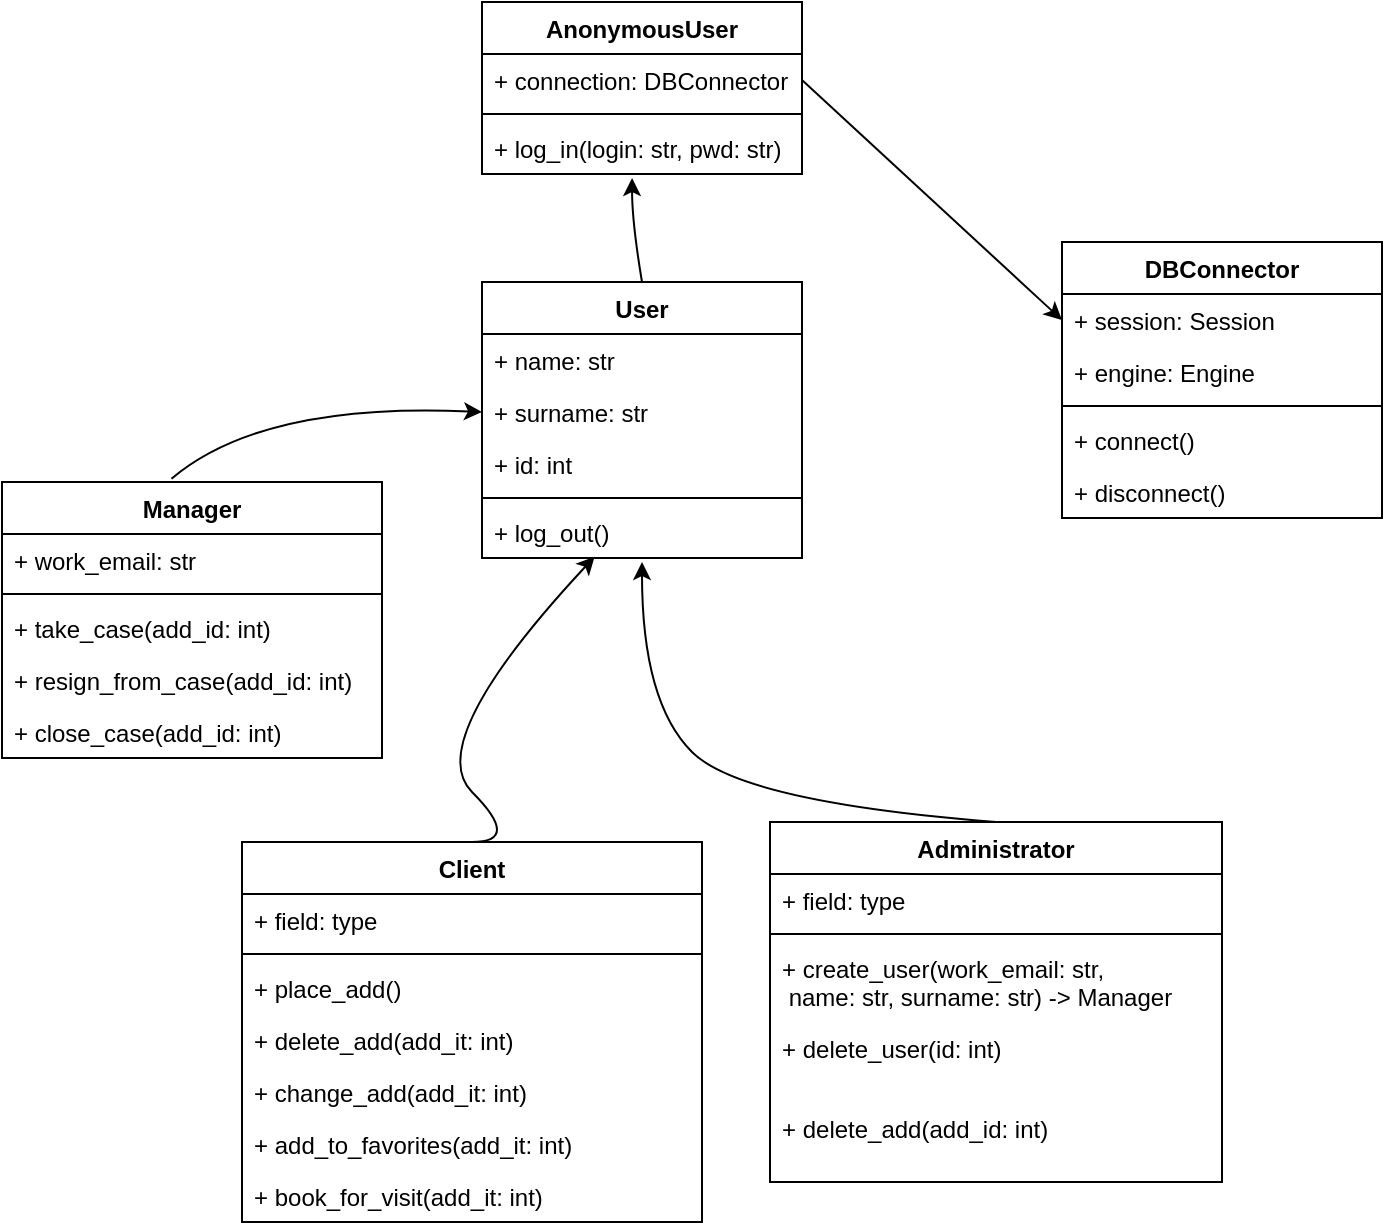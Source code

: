 <mxfile version="14.7.8" type="github">
  <diagram id="C5RBs43oDa-KdzZeNtuy" name="Page-1">
    <mxGraphModel dx="1110" dy="688" grid="1" gridSize="10" guides="1" tooltips="1" connect="1" arrows="1" fold="1" page="1" pageScale="1" pageWidth="827" pageHeight="1169" math="0" shadow="0">
      <root>
        <mxCell id="WIyWlLk6GJQsqaUBKTNV-0" />
        <mxCell id="WIyWlLk6GJQsqaUBKTNV-1" parent="WIyWlLk6GJQsqaUBKTNV-0" />
        <mxCell id="YF5Z4Ze-MQMjYTelGygX-5" value="User" style="swimlane;fontStyle=1;align=center;verticalAlign=top;childLayout=stackLayout;horizontal=1;startSize=26;horizontalStack=0;resizeParent=1;resizeParentMax=0;resizeLast=0;collapsible=1;marginBottom=0;" vertex="1" parent="WIyWlLk6GJQsqaUBKTNV-1">
          <mxGeometry x="270" y="170" width="160" height="138" as="geometry">
            <mxRectangle x="270" y="170" width="60" height="26" as="alternateBounds" />
          </mxGeometry>
        </mxCell>
        <mxCell id="YF5Z4Ze-MQMjYTelGygX-6" value="+ name: str&#xa;" style="text;strokeColor=none;fillColor=none;align=left;verticalAlign=top;spacingLeft=4;spacingRight=4;overflow=hidden;rotatable=0;points=[[0,0.5],[1,0.5]];portConstraint=eastwest;" vertex="1" parent="YF5Z4Ze-MQMjYTelGygX-5">
          <mxGeometry y="26" width="160" height="26" as="geometry" />
        </mxCell>
        <mxCell id="YF5Z4Ze-MQMjYTelGygX-9" value="+ surname: str&#xa;" style="text;strokeColor=none;fillColor=none;align=left;verticalAlign=top;spacingLeft=4;spacingRight=4;overflow=hidden;rotatable=0;points=[[0,0.5],[1,0.5]];portConstraint=eastwest;" vertex="1" parent="YF5Z4Ze-MQMjYTelGygX-5">
          <mxGeometry y="52" width="160" height="26" as="geometry" />
        </mxCell>
        <mxCell id="YF5Z4Ze-MQMjYTelGygX-10" value="+ id: int&#xa;" style="text;strokeColor=none;fillColor=none;align=left;verticalAlign=top;spacingLeft=4;spacingRight=4;overflow=hidden;rotatable=0;points=[[0,0.5],[1,0.5]];portConstraint=eastwest;fontStyle=0" vertex="1" parent="YF5Z4Ze-MQMjYTelGygX-5">
          <mxGeometry y="78" width="160" height="26" as="geometry" />
        </mxCell>
        <mxCell id="YF5Z4Ze-MQMjYTelGygX-7" value="" style="line;strokeWidth=1;fillColor=none;align=left;verticalAlign=middle;spacingTop=-1;spacingLeft=3;spacingRight=3;rotatable=0;labelPosition=right;points=[];portConstraint=eastwest;" vertex="1" parent="YF5Z4Ze-MQMjYTelGygX-5">
          <mxGeometry y="104" width="160" height="8" as="geometry" />
        </mxCell>
        <mxCell id="YF5Z4Ze-MQMjYTelGygX-8" value="+ log_out()" style="text;strokeColor=none;fillColor=none;align=left;verticalAlign=top;spacingLeft=4;spacingRight=4;overflow=hidden;rotatable=0;points=[[0,0.5],[1,0.5]];portConstraint=eastwest;" vertex="1" parent="YF5Z4Ze-MQMjYTelGygX-5">
          <mxGeometry y="112" width="160" height="26" as="geometry" />
        </mxCell>
        <mxCell id="YF5Z4Ze-MQMjYTelGygX-14" value="AnonymousUser" style="swimlane;fontStyle=1;align=center;verticalAlign=top;childLayout=stackLayout;horizontal=1;startSize=26;horizontalStack=0;resizeParent=1;resizeParentMax=0;resizeLast=0;collapsible=1;marginBottom=0;" vertex="1" parent="WIyWlLk6GJQsqaUBKTNV-1">
          <mxGeometry x="270" y="30" width="160" height="86" as="geometry" />
        </mxCell>
        <mxCell id="YF5Z4Ze-MQMjYTelGygX-15" value="+ connection: DBConnector" style="text;strokeColor=none;fillColor=none;align=left;verticalAlign=top;spacingLeft=4;spacingRight=4;overflow=hidden;rotatable=0;points=[[0,0.5],[1,0.5]];portConstraint=eastwest;" vertex="1" parent="YF5Z4Ze-MQMjYTelGygX-14">
          <mxGeometry y="26" width="160" height="26" as="geometry" />
        </mxCell>
        <mxCell id="YF5Z4Ze-MQMjYTelGygX-16" value="" style="line;strokeWidth=1;fillColor=none;align=left;verticalAlign=middle;spacingTop=-1;spacingLeft=3;spacingRight=3;rotatable=0;labelPosition=right;points=[];portConstraint=eastwest;" vertex="1" parent="YF5Z4Ze-MQMjYTelGygX-14">
          <mxGeometry y="52" width="160" height="8" as="geometry" />
        </mxCell>
        <mxCell id="YF5Z4Ze-MQMjYTelGygX-17" value="+ log_in(login: str, pwd: str)" style="text;strokeColor=none;fillColor=none;align=left;verticalAlign=top;spacingLeft=4;spacingRight=4;overflow=hidden;rotatable=0;points=[[0,0.5],[1,0.5]];portConstraint=eastwest;" vertex="1" parent="YF5Z4Ze-MQMjYTelGygX-14">
          <mxGeometry y="60" width="160" height="26" as="geometry" />
        </mxCell>
        <mxCell id="YF5Z4Ze-MQMjYTelGygX-18" value="Administrator" style="swimlane;fontStyle=1;align=center;verticalAlign=top;childLayout=stackLayout;horizontal=1;startSize=26;horizontalStack=0;resizeParent=1;resizeParentMax=0;resizeLast=0;collapsible=1;marginBottom=0;" vertex="1" parent="WIyWlLk6GJQsqaUBKTNV-1">
          <mxGeometry x="414" y="440" width="226" height="180" as="geometry" />
        </mxCell>
        <mxCell id="YF5Z4Ze-MQMjYTelGygX-19" value="+ field: type" style="text;strokeColor=none;fillColor=none;align=left;verticalAlign=top;spacingLeft=4;spacingRight=4;overflow=hidden;rotatable=0;points=[[0,0.5],[1,0.5]];portConstraint=eastwest;" vertex="1" parent="YF5Z4Ze-MQMjYTelGygX-18">
          <mxGeometry y="26" width="226" height="26" as="geometry" />
        </mxCell>
        <mxCell id="YF5Z4Ze-MQMjYTelGygX-20" value="" style="line;strokeWidth=1;fillColor=none;align=left;verticalAlign=middle;spacingTop=-1;spacingLeft=3;spacingRight=3;rotatable=0;labelPosition=right;points=[];portConstraint=eastwest;" vertex="1" parent="YF5Z4Ze-MQMjYTelGygX-18">
          <mxGeometry y="52" width="226" height="8" as="geometry" />
        </mxCell>
        <mxCell id="YF5Z4Ze-MQMjYTelGygX-21" value="+ create_user(work_email: str,&#xa; name: str, surname: str) -&gt; Manager" style="text;strokeColor=none;fillColor=none;align=left;verticalAlign=top;spacingLeft=4;spacingRight=4;overflow=hidden;rotatable=0;points=[[0,0.5],[1,0.5]];portConstraint=eastwest;" vertex="1" parent="YF5Z4Ze-MQMjYTelGygX-18">
          <mxGeometry y="60" width="226" height="40" as="geometry" />
        </mxCell>
        <mxCell id="YF5Z4Ze-MQMjYTelGygX-50" value="+ delete_user(id: int)" style="text;strokeColor=none;fillColor=none;align=left;verticalAlign=top;spacingLeft=4;spacingRight=4;overflow=hidden;rotatable=0;points=[[0,0.5],[1,0.5]];portConstraint=eastwest;" vertex="1" parent="YF5Z4Ze-MQMjYTelGygX-18">
          <mxGeometry y="100" width="226" height="40" as="geometry" />
        </mxCell>
        <mxCell id="YF5Z4Ze-MQMjYTelGygX-52" value="+ delete_add(add_id: int)" style="text;strokeColor=none;fillColor=none;align=left;verticalAlign=top;spacingLeft=4;spacingRight=4;overflow=hidden;rotatable=0;points=[[0,0.5],[1,0.5]];portConstraint=eastwest;" vertex="1" parent="YF5Z4Ze-MQMjYTelGygX-18">
          <mxGeometry y="140" width="226" height="40" as="geometry" />
        </mxCell>
        <mxCell id="YF5Z4Ze-MQMjYTelGygX-22" value="Client" style="swimlane;fontStyle=1;align=center;verticalAlign=top;childLayout=stackLayout;horizontal=1;startSize=26;horizontalStack=0;resizeParent=1;resizeParentMax=0;resizeLast=0;collapsible=1;marginBottom=0;" vertex="1" parent="WIyWlLk6GJQsqaUBKTNV-1">
          <mxGeometry x="150" y="450" width="230" height="190" as="geometry" />
        </mxCell>
        <mxCell id="YF5Z4Ze-MQMjYTelGygX-23" value="+ field: type" style="text;strokeColor=none;fillColor=none;align=left;verticalAlign=top;spacingLeft=4;spacingRight=4;overflow=hidden;rotatable=0;points=[[0,0.5],[1,0.5]];portConstraint=eastwest;" vertex="1" parent="YF5Z4Ze-MQMjYTelGygX-22">
          <mxGeometry y="26" width="230" height="26" as="geometry" />
        </mxCell>
        <mxCell id="YF5Z4Ze-MQMjYTelGygX-24" value="" style="line;strokeWidth=1;fillColor=none;align=left;verticalAlign=middle;spacingTop=-1;spacingLeft=3;spacingRight=3;rotatable=0;labelPosition=right;points=[];portConstraint=eastwest;" vertex="1" parent="YF5Z4Ze-MQMjYTelGygX-22">
          <mxGeometry y="52" width="230" height="8" as="geometry" />
        </mxCell>
        <mxCell id="YF5Z4Ze-MQMjYTelGygX-40" value="+ place_add() " style="text;strokeColor=none;fillColor=none;align=left;verticalAlign=top;spacingLeft=4;spacingRight=4;overflow=hidden;rotatable=0;points=[[0,0.5],[1,0.5]];portConstraint=eastwest;" vertex="1" parent="YF5Z4Ze-MQMjYTelGygX-22">
          <mxGeometry y="60" width="230" height="26" as="geometry" />
        </mxCell>
        <mxCell id="YF5Z4Ze-MQMjYTelGygX-41" value="+ delete_add(add_it: int) " style="text;strokeColor=none;fillColor=none;align=left;verticalAlign=top;spacingLeft=4;spacingRight=4;overflow=hidden;rotatable=0;points=[[0,0.5],[1,0.5]];portConstraint=eastwest;" vertex="1" parent="YF5Z4Ze-MQMjYTelGygX-22">
          <mxGeometry y="86" width="230" height="26" as="geometry" />
        </mxCell>
        <mxCell id="YF5Z4Ze-MQMjYTelGygX-42" value="+ change_add(add_it: int) " style="text;strokeColor=none;fillColor=none;align=left;verticalAlign=top;spacingLeft=4;spacingRight=4;overflow=hidden;rotatable=0;points=[[0,0.5],[1,0.5]];portConstraint=eastwest;" vertex="1" parent="YF5Z4Ze-MQMjYTelGygX-22">
          <mxGeometry y="112" width="230" height="26" as="geometry" />
        </mxCell>
        <mxCell id="YF5Z4Ze-MQMjYTelGygX-43" value="+ add_to_favorites(add_it: int) " style="text;strokeColor=none;fillColor=none;align=left;verticalAlign=top;spacingLeft=4;spacingRight=4;overflow=hidden;rotatable=0;points=[[0,0.5],[1,0.5]];portConstraint=eastwest;" vertex="1" parent="YF5Z4Ze-MQMjYTelGygX-22">
          <mxGeometry y="138" width="230" height="26" as="geometry" />
        </mxCell>
        <mxCell id="YF5Z4Ze-MQMjYTelGygX-44" value="+ book_for_visit(add_it: int) " style="text;strokeColor=none;fillColor=none;align=left;verticalAlign=top;spacingLeft=4;spacingRight=4;overflow=hidden;rotatable=0;points=[[0,0.5],[1,0.5]];portConstraint=eastwest;" vertex="1" parent="YF5Z4Ze-MQMjYTelGygX-22">
          <mxGeometry y="164" width="230" height="26" as="geometry" />
        </mxCell>
        <mxCell id="YF5Z4Ze-MQMjYTelGygX-26" value="Manager" style="swimlane;fontStyle=1;align=center;verticalAlign=top;childLayout=stackLayout;horizontal=1;startSize=26;horizontalStack=0;resizeParent=1;resizeParentMax=0;resizeLast=0;collapsible=1;marginBottom=0;" vertex="1" parent="WIyWlLk6GJQsqaUBKTNV-1">
          <mxGeometry x="30" y="270" width="190" height="138" as="geometry" />
        </mxCell>
        <mxCell id="YF5Z4Ze-MQMjYTelGygX-27" value="+ work_email: str" style="text;strokeColor=none;fillColor=none;align=left;verticalAlign=top;spacingLeft=4;spacingRight=4;overflow=hidden;rotatable=0;points=[[0,0.5],[1,0.5]];portConstraint=eastwest;" vertex="1" parent="YF5Z4Ze-MQMjYTelGygX-26">
          <mxGeometry y="26" width="190" height="26" as="geometry" />
        </mxCell>
        <mxCell id="YF5Z4Ze-MQMjYTelGygX-28" value="" style="line;strokeWidth=1;fillColor=none;align=left;verticalAlign=middle;spacingTop=-1;spacingLeft=3;spacingRight=3;rotatable=0;labelPosition=right;points=[];portConstraint=eastwest;" vertex="1" parent="YF5Z4Ze-MQMjYTelGygX-26">
          <mxGeometry y="52" width="190" height="8" as="geometry" />
        </mxCell>
        <mxCell id="YF5Z4Ze-MQMjYTelGygX-29" value="+ take_case(add_id: int)" style="text;strokeColor=none;fillColor=none;align=left;verticalAlign=top;spacingLeft=4;spacingRight=4;overflow=hidden;rotatable=0;points=[[0,0.5],[1,0.5]];portConstraint=eastwest;" vertex="1" parent="YF5Z4Ze-MQMjYTelGygX-26">
          <mxGeometry y="60" width="190" height="26" as="geometry" />
        </mxCell>
        <mxCell id="YF5Z4Ze-MQMjYTelGygX-45" value="+ resign_from_case(add_id: int)" style="text;strokeColor=none;fillColor=none;align=left;verticalAlign=top;spacingLeft=4;spacingRight=4;overflow=hidden;rotatable=0;points=[[0,0.5],[1,0.5]];portConstraint=eastwest;" vertex="1" parent="YF5Z4Ze-MQMjYTelGygX-26">
          <mxGeometry y="86" width="190" height="26" as="geometry" />
        </mxCell>
        <mxCell id="YF5Z4Ze-MQMjYTelGygX-46" value="+ close_case(add_id: int)" style="text;strokeColor=none;fillColor=none;align=left;verticalAlign=top;spacingLeft=4;spacingRight=4;overflow=hidden;rotatable=0;points=[[0,0.5],[1,0.5]];portConstraint=eastwest;" vertex="1" parent="YF5Z4Ze-MQMjYTelGygX-26">
          <mxGeometry y="112" width="190" height="26" as="geometry" />
        </mxCell>
        <mxCell id="YF5Z4Ze-MQMjYTelGygX-36" value="" style="curved=1;endArrow=classic;html=1;entryX=0.352;entryY=0.974;entryDx=0;entryDy=0;entryPerimeter=0;exitX=0.5;exitY=0;exitDx=0;exitDy=0;" edge="1" parent="WIyWlLk6GJQsqaUBKTNV-1" source="YF5Z4Ze-MQMjYTelGygX-22" target="YF5Z4Ze-MQMjYTelGygX-8">
          <mxGeometry width="50" height="50" relative="1" as="geometry">
            <mxPoint x="240" y="450" as="sourcePoint" />
            <mxPoint x="290" y="400" as="targetPoint" />
            <Array as="points">
              <mxPoint x="290" y="450" />
              <mxPoint x="240" y="400" />
            </Array>
          </mxGeometry>
        </mxCell>
        <mxCell id="YF5Z4Ze-MQMjYTelGygX-37" value="" style="curved=1;endArrow=classic;html=1;exitX=0.5;exitY=0;exitDx=0;exitDy=0;" edge="1" parent="WIyWlLk6GJQsqaUBKTNV-1" source="YF5Z4Ze-MQMjYTelGygX-18">
          <mxGeometry width="50" height="50" relative="1" as="geometry">
            <mxPoint x="350" y="430" as="sourcePoint" />
            <mxPoint x="350" y="310" as="targetPoint" />
            <Array as="points">
              <mxPoint x="400" y="430" />
              <mxPoint x="350" y="380" />
            </Array>
          </mxGeometry>
        </mxCell>
        <mxCell id="YF5Z4Ze-MQMjYTelGygX-39" value="" style="curved=1;endArrow=classic;html=1;entryX=0.469;entryY=1.077;entryDx=0;entryDy=0;entryPerimeter=0;exitX=0.5;exitY=0;exitDx=0;exitDy=0;" edge="1" parent="WIyWlLk6GJQsqaUBKTNV-1" source="YF5Z4Ze-MQMjYTelGygX-5" target="YF5Z4Ze-MQMjYTelGygX-17">
          <mxGeometry width="50" height="50" relative="1" as="geometry">
            <mxPoint x="380" y="260" as="sourcePoint" />
            <mxPoint x="430" y="210" as="targetPoint" />
            <Array as="points">
              <mxPoint x="345" y="140" />
            </Array>
          </mxGeometry>
        </mxCell>
        <mxCell id="YF5Z4Ze-MQMjYTelGygX-48" value="" style="curved=1;endArrow=classic;html=1;exitX=0.446;exitY=-0.012;exitDx=0;exitDy=0;exitPerimeter=0;entryX=0;entryY=0.5;entryDx=0;entryDy=0;" edge="1" parent="WIyWlLk6GJQsqaUBKTNV-1" source="YF5Z4Ze-MQMjYTelGygX-26" target="YF5Z4Ze-MQMjYTelGygX-9">
          <mxGeometry width="50" height="50" relative="1" as="geometry">
            <mxPoint x="110" y="230" as="sourcePoint" />
            <mxPoint x="160" y="180" as="targetPoint" />
            <Array as="points">
              <mxPoint x="160" y="230" />
            </Array>
          </mxGeometry>
        </mxCell>
        <mxCell id="YF5Z4Ze-MQMjYTelGygX-53" value="DBConnector" style="swimlane;fontStyle=1;align=center;verticalAlign=top;childLayout=stackLayout;horizontal=1;startSize=26;horizontalStack=0;resizeParent=1;resizeParentMax=0;resizeLast=0;collapsible=1;marginBottom=0;" vertex="1" parent="WIyWlLk6GJQsqaUBKTNV-1">
          <mxGeometry x="560" y="150" width="160" height="138" as="geometry" />
        </mxCell>
        <mxCell id="YF5Z4Ze-MQMjYTelGygX-54" value="+ session: Session" style="text;strokeColor=none;fillColor=none;align=left;verticalAlign=top;spacingLeft=4;spacingRight=4;overflow=hidden;rotatable=0;points=[[0,0.5],[1,0.5]];portConstraint=eastwest;" vertex="1" parent="YF5Z4Ze-MQMjYTelGygX-53">
          <mxGeometry y="26" width="160" height="26" as="geometry" />
        </mxCell>
        <mxCell id="YF5Z4Ze-MQMjYTelGygX-57" value="+ engine: Engine" style="text;strokeColor=none;fillColor=none;align=left;verticalAlign=top;spacingLeft=4;spacingRight=4;overflow=hidden;rotatable=0;points=[[0,0.5],[1,0.5]];portConstraint=eastwest;" vertex="1" parent="YF5Z4Ze-MQMjYTelGygX-53">
          <mxGeometry y="52" width="160" height="26" as="geometry" />
        </mxCell>
        <mxCell id="YF5Z4Ze-MQMjYTelGygX-55" value="" style="line;strokeWidth=1;fillColor=none;align=left;verticalAlign=middle;spacingTop=-1;spacingLeft=3;spacingRight=3;rotatable=0;labelPosition=right;points=[];portConstraint=eastwest;" vertex="1" parent="YF5Z4Ze-MQMjYTelGygX-53">
          <mxGeometry y="78" width="160" height="8" as="geometry" />
        </mxCell>
        <mxCell id="YF5Z4Ze-MQMjYTelGygX-56" value="+ connect()" style="text;strokeColor=none;fillColor=none;align=left;verticalAlign=top;spacingLeft=4;spacingRight=4;overflow=hidden;rotatable=0;points=[[0,0.5],[1,0.5]];portConstraint=eastwest;" vertex="1" parent="YF5Z4Ze-MQMjYTelGygX-53">
          <mxGeometry y="86" width="160" height="26" as="geometry" />
        </mxCell>
        <mxCell id="YF5Z4Ze-MQMjYTelGygX-60" value="+ disconnect()" style="text;strokeColor=none;fillColor=none;align=left;verticalAlign=top;spacingLeft=4;spacingRight=4;overflow=hidden;rotatable=0;points=[[0,0.5],[1,0.5]];portConstraint=eastwest;" vertex="1" parent="YF5Z4Ze-MQMjYTelGygX-53">
          <mxGeometry y="112" width="160" height="26" as="geometry" />
        </mxCell>
        <mxCell id="YF5Z4Ze-MQMjYTelGygX-59" value="" style="endArrow=classic;html=1;exitX=1;exitY=0.5;exitDx=0;exitDy=0;entryX=0;entryY=0.5;entryDx=0;entryDy=0;" edge="1" parent="WIyWlLk6GJQsqaUBKTNV-1" source="YF5Z4Ze-MQMjYTelGygX-15" target="YF5Z4Ze-MQMjYTelGygX-54">
          <mxGeometry width="50" height="50" relative="1" as="geometry">
            <mxPoint x="450" y="130" as="sourcePoint" />
            <mxPoint x="500" y="80" as="targetPoint" />
          </mxGeometry>
        </mxCell>
      </root>
    </mxGraphModel>
  </diagram>
</mxfile>

